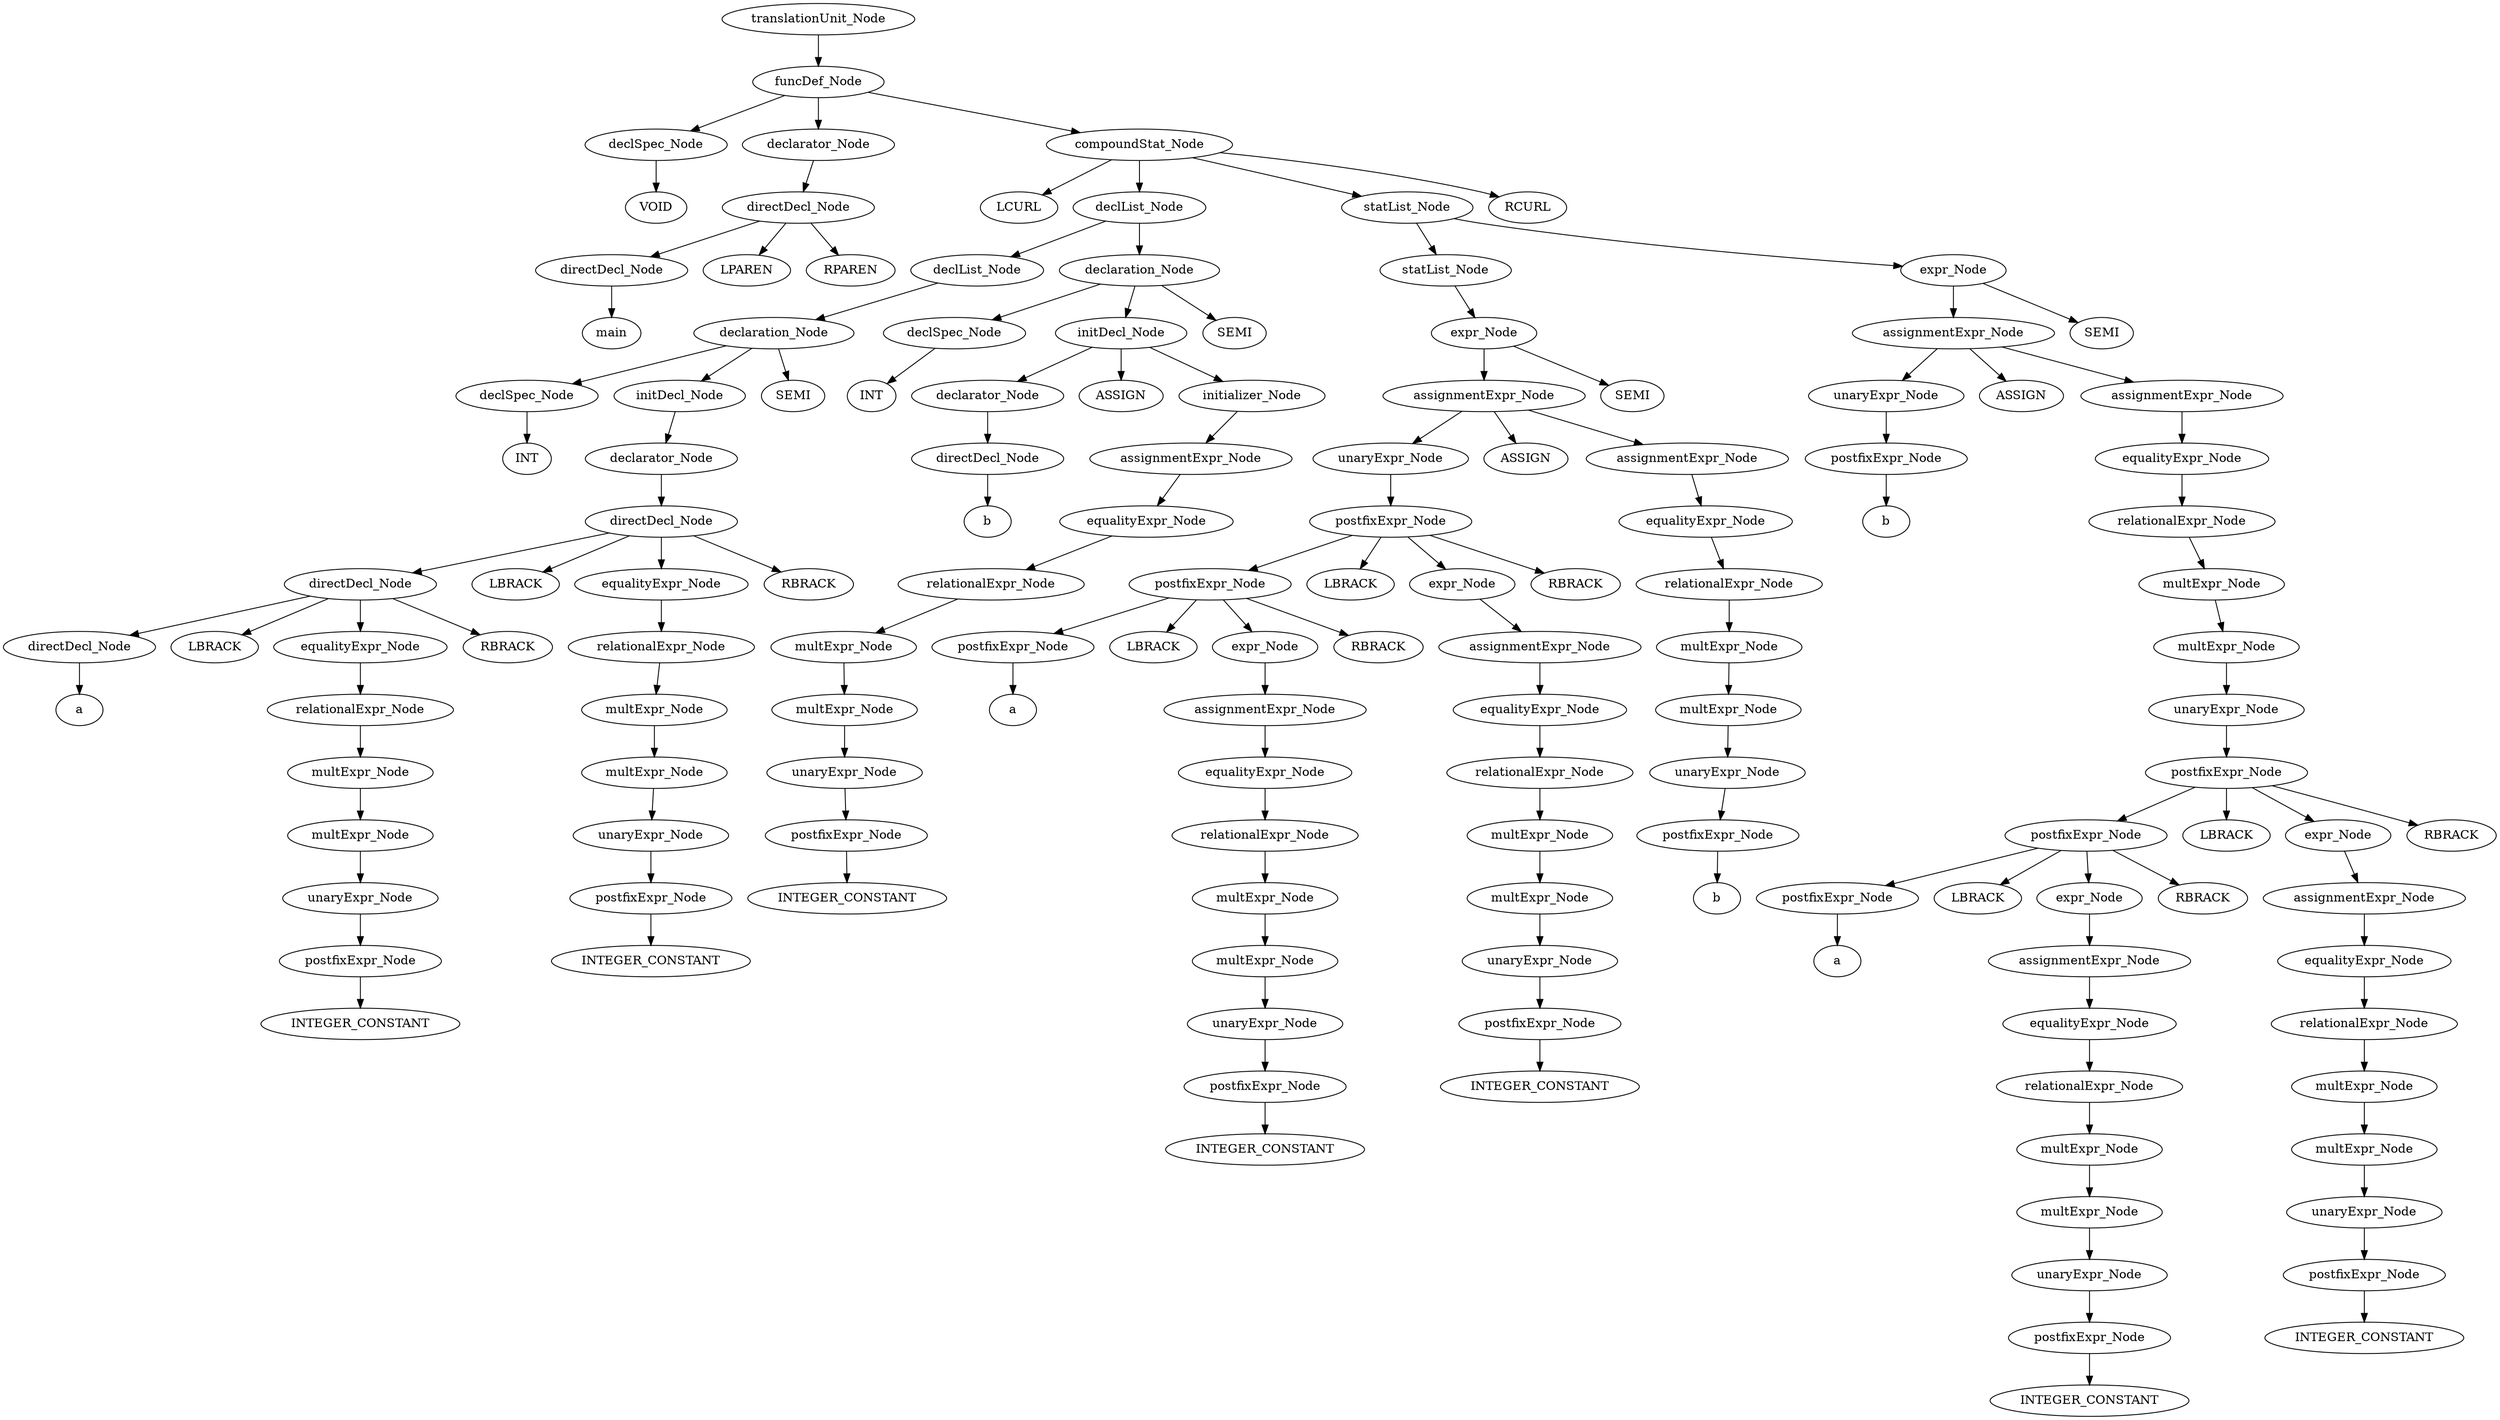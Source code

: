 digraph{
graph[ordering = out]
VOID_1 [label = "VOID"];
declSpec_Node_2 [label = "declSpec_Node"];
declSpec_Node_2 -> VOID_1;
main_3 [label = "main"];
directDecl_Node_4 [label = "directDecl_Node"];
directDecl_Node_4 -> main_3;
directDecl_Node_5 [label = "directDecl_Node"];
directDecl_Node_5 -> directDecl_Node_4;
directDecl_Node_5 -> LPAREN0;
LPAREN0[label=LPAREN];
directDecl_Node_5 -> RPAREN1;
RPAREN1[label=RPAREN];
declarator_Node_6 [label = "declarator_Node"];
declarator_Node_6 -> directDecl_Node_5;
INT_7 [label = "INT"];
declSpec_Node_8 [label = "declSpec_Node"];
declSpec_Node_8 -> INT_7;
a_9 [label = "a"];
directDecl_Node_10 [label = "directDecl_Node"];
directDecl_Node_10 -> a_9;
INTEGER_CONSTANT_11 [label = "INTEGER_CONSTANT"];
postfixExpr_Node_12 [label = "postfixExpr_Node"];
postfixExpr_Node_12 -> INTEGER_CONSTANT_11;
unaryExpr_Node_13 [label = "unaryExpr_Node"];
unaryExpr_Node_13 -> postfixExpr_Node_12;
multExpr_Node_14 [label = "multExpr_Node"];
multExpr_Node_14 -> unaryExpr_Node_13;
multExpr_Node_15 [label = "multExpr_Node"];
multExpr_Node_15 -> multExpr_Node_14;
relationalExpr_Node_16 [label = "relationalExpr_Node"];
relationalExpr_Node_16 -> multExpr_Node_15;
equalityExpr_Node_17 [label = "equalityExpr_Node"];
equalityExpr_Node_17 -> relationalExpr_Node_16;
directDecl_Node_18 [label = "directDecl_Node"];
directDecl_Node_18 -> directDecl_Node_10;
directDecl_Node_18 -> LBRACK2;
LBRACK2[label=LBRACK];
directDecl_Node_18 -> equalityExpr_Node_17;
directDecl_Node_18 -> RBRACK3;
RBRACK3[label=RBRACK];
INTEGER_CONSTANT_19 [label = "INTEGER_CONSTANT"];
postfixExpr_Node_20 [label = "postfixExpr_Node"];
postfixExpr_Node_20 -> INTEGER_CONSTANT_19;
unaryExpr_Node_21 [label = "unaryExpr_Node"];
unaryExpr_Node_21 -> postfixExpr_Node_20;
multExpr_Node_22 [label = "multExpr_Node"];
multExpr_Node_22 -> unaryExpr_Node_21;
multExpr_Node_23 [label = "multExpr_Node"];
multExpr_Node_23 -> multExpr_Node_22;
relationalExpr_Node_24 [label = "relationalExpr_Node"];
relationalExpr_Node_24 -> multExpr_Node_23;
equalityExpr_Node_25 [label = "equalityExpr_Node"];
equalityExpr_Node_25 -> relationalExpr_Node_24;
directDecl_Node_26 [label = "directDecl_Node"];
directDecl_Node_26 -> directDecl_Node_18;
directDecl_Node_26 -> LBRACK4;
LBRACK4[label=LBRACK];
directDecl_Node_26 -> equalityExpr_Node_25;
directDecl_Node_26 -> RBRACK5;
RBRACK5[label=RBRACK];
declarator_Node_27 [label = "declarator_Node"];
declarator_Node_27 -> directDecl_Node_26;
initDecl_Node_28 [label = "initDecl_Node"];
initDecl_Node_28 -> declarator_Node_27;
declaration_Node_29 [label = "declaration_Node"];
declaration_Node_29 -> declSpec_Node_8;
declaration_Node_29 -> initDecl_Node_28;
declaration_Node_29 -> SEMI6;
SEMI6[label=SEMI];
declList_Node_30 [label = "declList_Node"];
declList_Node_30 -> declaration_Node_29;
INT_31 [label = "INT"];
declSpec_Node_32 [label = "declSpec_Node"];
declSpec_Node_32 -> INT_31;
b_33 [label = "b"];
directDecl_Node_34 [label = "directDecl_Node"];
directDecl_Node_34 -> b_33;
declarator_Node_35 [label = "declarator_Node"];
declarator_Node_35 -> directDecl_Node_34;
INTEGER_CONSTANT_36 [label = "INTEGER_CONSTANT"];
postfixExpr_Node_37 [label = "postfixExpr_Node"];
postfixExpr_Node_37 -> INTEGER_CONSTANT_36;
unaryExpr_Node_38 [label = "unaryExpr_Node"];
unaryExpr_Node_38 -> postfixExpr_Node_37;
multExpr_Node_39 [label = "multExpr_Node"];
multExpr_Node_39 -> unaryExpr_Node_38;
multExpr_Node_40 [label = "multExpr_Node"];
multExpr_Node_40 -> multExpr_Node_39;
relationalExpr_Node_41 [label = "relationalExpr_Node"];
relationalExpr_Node_41 -> multExpr_Node_40;
equalityExpr_Node_42 [label = "equalityExpr_Node"];
equalityExpr_Node_42 -> relationalExpr_Node_41;
assignmentExpr_Node_43 [label = "assignmentExpr_Node"];
assignmentExpr_Node_43 -> equalityExpr_Node_42;
initializer_Node_44 [label = "initializer_Node"];
initializer_Node_44 -> assignmentExpr_Node_43;
initDecl_Node_45 [label = "initDecl_Node"];
initDecl_Node_45 -> declarator_Node_35;
initDecl_Node_45 -> ASSIGN7;
ASSIGN7[label=ASSIGN];
initDecl_Node_45 -> initializer_Node_44;
declaration_Node_46 [label = "declaration_Node"];
declaration_Node_46 -> declSpec_Node_32;
declaration_Node_46 -> initDecl_Node_45;
declaration_Node_46 -> SEMI8;
SEMI8[label=SEMI];
declList_Node_47 [label = "declList_Node"];
declList_Node_47 -> declList_Node_30;
declList_Node_47 -> declaration_Node_46;
a_48 [label = "a"];
postfixExpr_Node_49 [label = "postfixExpr_Node"];
postfixExpr_Node_49 -> a_48;
INTEGER_CONSTANT_50 [label = "INTEGER_CONSTANT"];
postfixExpr_Node_51 [label = "postfixExpr_Node"];
postfixExpr_Node_51 -> INTEGER_CONSTANT_50;
unaryExpr_Node_52 [label = "unaryExpr_Node"];
unaryExpr_Node_52 -> postfixExpr_Node_51;
multExpr_Node_53 [label = "multExpr_Node"];
multExpr_Node_53 -> unaryExpr_Node_52;
multExpr_Node_54 [label = "multExpr_Node"];
multExpr_Node_54 -> multExpr_Node_53;
relationalExpr_Node_55 [label = "relationalExpr_Node"];
relationalExpr_Node_55 -> multExpr_Node_54;
equalityExpr_Node_56 [label = "equalityExpr_Node"];
equalityExpr_Node_56 -> relationalExpr_Node_55;
assignmentExpr_Node_57 [label = "assignmentExpr_Node"];
assignmentExpr_Node_57 -> equalityExpr_Node_56;
expr_Node_58 [label = "expr_Node"];
expr_Node_58 -> assignmentExpr_Node_57;
postfixExpr_Node_59 [label = "postfixExpr_Node"];
postfixExpr_Node_59 -> postfixExpr_Node_49;
postfixExpr_Node_59 -> LBRACK9;
LBRACK9[label=LBRACK];
postfixExpr_Node_59 -> expr_Node_58;
postfixExpr_Node_59 -> RBRACK10;
RBRACK10[label=RBRACK];
INTEGER_CONSTANT_60 [label = "INTEGER_CONSTANT"];
postfixExpr_Node_61 [label = "postfixExpr_Node"];
postfixExpr_Node_61 -> INTEGER_CONSTANT_60;
unaryExpr_Node_62 [label = "unaryExpr_Node"];
unaryExpr_Node_62 -> postfixExpr_Node_61;
multExpr_Node_63 [label = "multExpr_Node"];
multExpr_Node_63 -> unaryExpr_Node_62;
multExpr_Node_64 [label = "multExpr_Node"];
multExpr_Node_64 -> multExpr_Node_63;
relationalExpr_Node_65 [label = "relationalExpr_Node"];
relationalExpr_Node_65 -> multExpr_Node_64;
equalityExpr_Node_66 [label = "equalityExpr_Node"];
equalityExpr_Node_66 -> relationalExpr_Node_65;
assignmentExpr_Node_67 [label = "assignmentExpr_Node"];
assignmentExpr_Node_67 -> equalityExpr_Node_66;
expr_Node_68 [label = "expr_Node"];
expr_Node_68 -> assignmentExpr_Node_67;
postfixExpr_Node_69 [label = "postfixExpr_Node"];
postfixExpr_Node_69 -> postfixExpr_Node_59;
postfixExpr_Node_69 -> LBRACK11;
LBRACK11[label=LBRACK];
postfixExpr_Node_69 -> expr_Node_68;
postfixExpr_Node_69 -> RBRACK12;
RBRACK12[label=RBRACK];
unaryExpr_Node_70 [label = "unaryExpr_Node"];
unaryExpr_Node_70 -> postfixExpr_Node_69;
ASSIGN_71 [label = "ASSIGN"];
b_72 [label = "b"];
postfixExpr_Node_73 [label = "postfixExpr_Node"];
postfixExpr_Node_73 -> b_72;
unaryExpr_Node_74 [label = "unaryExpr_Node"];
unaryExpr_Node_74 -> postfixExpr_Node_73;
multExpr_Node_75 [label = "multExpr_Node"];
multExpr_Node_75 -> unaryExpr_Node_74;
multExpr_Node_76 [label = "multExpr_Node"];
multExpr_Node_76 -> multExpr_Node_75;
relationalExpr_Node_77 [label = "relationalExpr_Node"];
relationalExpr_Node_77 -> multExpr_Node_76;
equalityExpr_Node_78 [label = "equalityExpr_Node"];
equalityExpr_Node_78 -> relationalExpr_Node_77;
assignmentExpr_Node_79 [label = "assignmentExpr_Node"];
assignmentExpr_Node_79 -> equalityExpr_Node_78;
assignmentExpr_Node_80 [label = "assignmentExpr_Node"];
assignmentExpr_Node_80 -> unaryExpr_Node_70;
assignmentExpr_Node_80 -> ASSIGN_71;
assignmentExpr_Node_80 -> assignmentExpr_Node_79;
expr_Node_81 [label = "expr_Node"];
expr_Node_81 -> assignmentExpr_Node_80;
expr_Node_81 -> SEMI13;
SEMI13[label=SEMI];
statList_Node_82 [label = "statList_Node"];
statList_Node_82 -> expr_Node_81;
b_83 [label = "b"];
postfixExpr_Node_84 [label = "postfixExpr_Node"];
postfixExpr_Node_84 -> b_83;
unaryExpr_Node_85 [label = "unaryExpr_Node"];
unaryExpr_Node_85 -> postfixExpr_Node_84;
ASSIGN_86 [label = "ASSIGN"];
a_87 [label = "a"];
postfixExpr_Node_88 [label = "postfixExpr_Node"];
postfixExpr_Node_88 -> a_87;
INTEGER_CONSTANT_89 [label = "INTEGER_CONSTANT"];
postfixExpr_Node_90 [label = "postfixExpr_Node"];
postfixExpr_Node_90 -> INTEGER_CONSTANT_89;
unaryExpr_Node_91 [label = "unaryExpr_Node"];
unaryExpr_Node_91 -> postfixExpr_Node_90;
multExpr_Node_92 [label = "multExpr_Node"];
multExpr_Node_92 -> unaryExpr_Node_91;
multExpr_Node_93 [label = "multExpr_Node"];
multExpr_Node_93 -> multExpr_Node_92;
relationalExpr_Node_94 [label = "relationalExpr_Node"];
relationalExpr_Node_94 -> multExpr_Node_93;
equalityExpr_Node_95 [label = "equalityExpr_Node"];
equalityExpr_Node_95 -> relationalExpr_Node_94;
assignmentExpr_Node_96 [label = "assignmentExpr_Node"];
assignmentExpr_Node_96 -> equalityExpr_Node_95;
expr_Node_97 [label = "expr_Node"];
expr_Node_97 -> assignmentExpr_Node_96;
postfixExpr_Node_98 [label = "postfixExpr_Node"];
postfixExpr_Node_98 -> postfixExpr_Node_88;
postfixExpr_Node_98 -> LBRACK14;
LBRACK14[label=LBRACK];
postfixExpr_Node_98 -> expr_Node_97;
postfixExpr_Node_98 -> RBRACK15;
RBRACK15[label=RBRACK];
INTEGER_CONSTANT_99 [label = "INTEGER_CONSTANT"];
postfixExpr_Node_100 [label = "postfixExpr_Node"];
postfixExpr_Node_100 -> INTEGER_CONSTANT_99;
unaryExpr_Node_101 [label = "unaryExpr_Node"];
unaryExpr_Node_101 -> postfixExpr_Node_100;
multExpr_Node_102 [label = "multExpr_Node"];
multExpr_Node_102 -> unaryExpr_Node_101;
multExpr_Node_103 [label = "multExpr_Node"];
multExpr_Node_103 -> multExpr_Node_102;
relationalExpr_Node_104 [label = "relationalExpr_Node"];
relationalExpr_Node_104 -> multExpr_Node_103;
equalityExpr_Node_105 [label = "equalityExpr_Node"];
equalityExpr_Node_105 -> relationalExpr_Node_104;
assignmentExpr_Node_106 [label = "assignmentExpr_Node"];
assignmentExpr_Node_106 -> equalityExpr_Node_105;
expr_Node_107 [label = "expr_Node"];
expr_Node_107 -> assignmentExpr_Node_106;
postfixExpr_Node_108 [label = "postfixExpr_Node"];
postfixExpr_Node_108 -> postfixExpr_Node_98;
postfixExpr_Node_108 -> LBRACK16;
LBRACK16[label=LBRACK];
postfixExpr_Node_108 -> expr_Node_107;
postfixExpr_Node_108 -> RBRACK17;
RBRACK17[label=RBRACK];
unaryExpr_Node_109 [label = "unaryExpr_Node"];
unaryExpr_Node_109 -> postfixExpr_Node_108;
multExpr_Node_110 [label = "multExpr_Node"];
multExpr_Node_110 -> unaryExpr_Node_109;
multExpr_Node_111 [label = "multExpr_Node"];
multExpr_Node_111 -> multExpr_Node_110;
relationalExpr_Node_112 [label = "relationalExpr_Node"];
relationalExpr_Node_112 -> multExpr_Node_111;
equalityExpr_Node_113 [label = "equalityExpr_Node"];
equalityExpr_Node_113 -> relationalExpr_Node_112;
assignmentExpr_Node_114 [label = "assignmentExpr_Node"];
assignmentExpr_Node_114 -> equalityExpr_Node_113;
assignmentExpr_Node_115 [label = "assignmentExpr_Node"];
assignmentExpr_Node_115 -> unaryExpr_Node_85;
assignmentExpr_Node_115 -> ASSIGN_86;
assignmentExpr_Node_115 -> assignmentExpr_Node_114;
expr_Node_116 [label = "expr_Node"];
expr_Node_116 -> assignmentExpr_Node_115;
expr_Node_116 -> SEMI18;
SEMI18[label=SEMI];
statList_Node_117 [label = "statList_Node"];
statList_Node_117 -> statList_Node_82;
statList_Node_117 -> expr_Node_116;
compoundStat_Node_118 [label = "compoundStat_Node"];
compoundStat_Node_118 -> LCURL19;
LCURL19[label=LCURL];
compoundStat_Node_118 -> declList_Node_47;
compoundStat_Node_118 -> statList_Node_117;
compoundStat_Node_118 -> RCURL20;
RCURL20[label=RCURL];
funcDef_Node_119 [label = "funcDef_Node"];
funcDef_Node_119 -> declSpec_Node_2;
funcDef_Node_119 -> declarator_Node_6;
funcDef_Node_119 -> compoundStat_Node_118;
translationUnit_Node_120 [label = "translationUnit_Node"];
translationUnit_Node_120 -> funcDef_Node_119;
}
